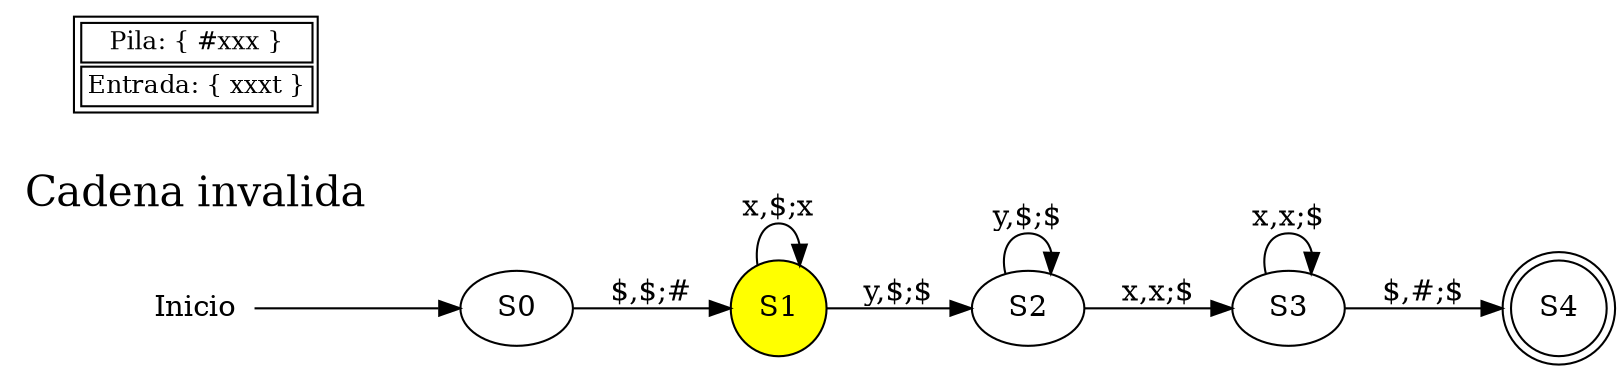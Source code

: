 digraph grafica{
rankdir=LR;
S4 [shape = doublecircle];
Titulo [shape=plaintext,fontsize=20, label="Cadena invalida"]S1 [shape = circle, style = filled, fillcolor = yellow];
"Inicio" [shape = plaintext];
"Inicio" -> S0
S0 -> S1 [label = "$,$;#"]
S1 -> S1 [label = "x,$;x"]
S1 -> S2 [label = "y,$;$"]
S2 -> S2 [label = "y,$;$"]
S2 -> S3 [label = "x,x;$"]
S3 -> S3 [label = "x,x;$"]
S3 -> S4 [label = "$,#;$"]

tabla[shape=plaintext,fontsize=12, label=<<TABLE BORDER="1"><TR><TD>Pila: { #xxx }</TD></TR><TR><TD>Entrada: { xxxt }</TD></TR></TABLE>>];
}